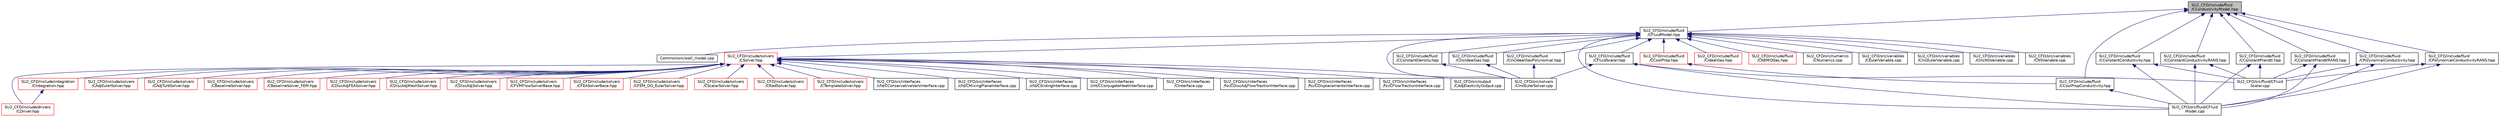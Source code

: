 digraph "SU2_CFD/include/fluid/CConductivityModel.hpp"
{
 // LATEX_PDF_SIZE
  edge [fontname="Helvetica",fontsize="10",labelfontname="Helvetica",labelfontsize="10"];
  node [fontname="Helvetica",fontsize="10",shape=record];
  Node1 [label="SU2_CFD/include/fluid\l/CConductivityModel.hpp",height=0.2,width=0.4,color="black", fillcolor="grey75", style="filled", fontcolor="black",tooltip="Defines an interface class for thermal conductivity models."];
  Node1 -> Node2 [dir="back",color="midnightblue",fontsize="10",style="solid",fontname="Helvetica"];
  Node2 [label="SU2_CFD/include/fluid\l/CFluidModel.hpp",height=0.2,width=0.4,color="black", fillcolor="white", style="filled",URL="$CFluidModel_8hpp.html",tooltip="Defines the main fluid model class for thermophysical properties."];
  Node2 -> Node3 [dir="back",color="midnightblue",fontsize="10",style="solid",fontname="Helvetica"];
  Node3 [label="Common/src/wall_model.cpp",height=0.2,width=0.4,color="black", fillcolor="white", style="filled",URL="$wall__model_8cpp.html",tooltip="File, which contains the implementation for the wall model functions for large eddy simulations."];
  Node2 -> Node4 [dir="back",color="midnightblue",fontsize="10",style="solid",fontname="Helvetica"];
  Node4 [label="SU2_CFD/include/solvers\l/CSolver.hpp",height=0.2,width=0.4,color="red", fillcolor="white", style="filled",URL="$CSolver_8hpp.html",tooltip="Headers of the CSolver class which is inherited by all of the other solvers."];
  Node4 -> Node5 [dir="back",color="midnightblue",fontsize="10",style="solid",fontname="Helvetica"];
  Node5 [label="SU2_CFD/include/integration\l/CIntegration.hpp",height=0.2,width=0.4,color="red", fillcolor="white", style="filled",URL="$CIntegration_8hpp.html",tooltip="Declaration of the main routines to orchestrate space and time integration."];
  Node5 -> Node6 [dir="back",color="midnightblue",fontsize="10",style="solid",fontname="Helvetica"];
  Node6 [label="SU2_CFD/include/drivers\l/CDriver.hpp",height=0.2,width=0.4,color="red", fillcolor="white", style="filled",URL="$CDriver_8hpp.html",tooltip=" "];
  Node4 -> Node6 [dir="back",color="midnightblue",fontsize="10",style="solid",fontname="Helvetica"];
  Node4 -> Node55 [dir="back",color="midnightblue",fontsize="10",style="solid",fontname="Helvetica"];
  Node55 [label="SU2_CFD/include/solvers\l/CAdjEulerSolver.hpp",height=0.2,width=0.4,color="red", fillcolor="white", style="filled",URL="$CAdjEulerSolver_8hpp.html",tooltip="Headers of the CAdjEulerSolver class."];
  Node4 -> Node60 [dir="back",color="midnightblue",fontsize="10",style="solid",fontname="Helvetica"];
  Node60 [label="SU2_CFD/include/solvers\l/CAdjTurbSolver.hpp",height=0.2,width=0.4,color="red", fillcolor="white", style="filled",URL="$CAdjTurbSolver_8hpp.html",tooltip="Headers of the CAdjTurbSolver class."];
  Node4 -> Node62 [dir="back",color="midnightblue",fontsize="10",style="solid",fontname="Helvetica"];
  Node62 [label="SU2_CFD/include/solvers\l/CBaselineSolver.hpp",height=0.2,width=0.4,color="red", fillcolor="white", style="filled",URL="$CBaselineSolver_8hpp.html",tooltip=" "];
  Node4 -> Node69 [dir="back",color="midnightblue",fontsize="10",style="solid",fontname="Helvetica"];
  Node69 [label="SU2_CFD/include/solvers\l/CBaselineSolver_FEM.hpp",height=0.2,width=0.4,color="red", fillcolor="white", style="filled",URL="$CBaselineSolver__FEM_8hpp.html",tooltip=" "];
  Node4 -> Node71 [dir="back",color="midnightblue",fontsize="10",style="solid",fontname="Helvetica"];
  Node71 [label="SU2_CFD/include/solvers\l/CDiscAdjFEASolver.hpp",height=0.2,width=0.4,color="red", fillcolor="white", style="filled",URL="$CDiscAdjFEASolver_8hpp.html",tooltip="Headers of the CDiscAdjFEASolver class."];
  Node4 -> Node73 [dir="back",color="midnightblue",fontsize="10",style="solid",fontname="Helvetica"];
  Node73 [label="SU2_CFD/include/solvers\l/CDiscAdjMeshSolver.hpp",height=0.2,width=0.4,color="red", fillcolor="white", style="filled",URL="$CDiscAdjMeshSolver_8hpp.html",tooltip=" "];
  Node4 -> Node75 [dir="back",color="midnightblue",fontsize="10",style="solid",fontname="Helvetica"];
  Node75 [label="SU2_CFD/include/solvers\l/CDiscAdjSolver.hpp",height=0.2,width=0.4,color="red", fillcolor="white", style="filled",URL="$CDiscAdjSolver_8hpp.html",tooltip="Headers of the CDiscAdjSolver class."];
  Node4 -> Node77 [dir="back",color="midnightblue",fontsize="10",style="solid",fontname="Helvetica"];
  Node77 [label="SU2_CFD/include/solvers\l/CFVMFlowSolverBase.hpp",height=0.2,width=0.4,color="red", fillcolor="white", style="filled",URL="$CFVMFlowSolverBase_8hpp.html",tooltip="Base class template for all FVM flow solvers."];
  Node4 -> Node91 [dir="back",color="midnightblue",fontsize="10",style="solid",fontname="Helvetica"];
  Node91 [label="SU2_CFD/include/solvers\l/CFEASolverBase.hpp",height=0.2,width=0.4,color="red", fillcolor="white", style="filled",URL="$CFEASolverBase_8hpp.html",tooltip=" "];
  Node4 -> Node99 [dir="back",color="midnightblue",fontsize="10",style="solid",fontname="Helvetica"];
  Node99 [label="SU2_CFD/include/solvers\l/CFEM_DG_EulerSolver.hpp",height=0.2,width=0.4,color="red", fillcolor="white", style="filled",URL="$CFEM__DG__EulerSolver_8hpp.html",tooltip="Headers of the CFEM_DG_EulerSolver class."];
  Node4 -> Node103 [dir="back",color="midnightblue",fontsize="10",style="solid",fontname="Helvetica"];
  Node103 [label="SU2_CFD/include/solvers\l/CScalarSolver.hpp",height=0.2,width=0.4,color="red", fillcolor="white", style="filled",URL="$CScalarSolver_8hpp.html",tooltip="Headers of the CScalarSolver class."];
  Node4 -> Node117 [dir="back",color="midnightblue",fontsize="10",style="solid",fontname="Helvetica"];
  Node117 [label="SU2_CFD/include/solvers\l/CRadSolver.hpp",height=0.2,width=0.4,color="red", fillcolor="white", style="filled",URL="$CRadSolver_8hpp.html",tooltip="Declaration and inlines of the class to compute a generic radiation solver."];
  Node4 -> Node121 [dir="back",color="midnightblue",fontsize="10",style="solid",fontname="Helvetica"];
  Node121 [label="SU2_CFD/include/solvers\l/CTemplateSolver.hpp",height=0.2,width=0.4,color="red", fillcolor="white", style="filled",URL="$CTemplateSolver_8hpp.html",tooltip="Headers of the CTemplateSolver class."];
  Node4 -> Node123 [dir="back",color="midnightblue",fontsize="10",style="solid",fontname="Helvetica"];
  Node123 [label="SU2_CFD/src/interfaces\l/cfd/CConservativeVarsInterface.cpp",height=0.2,width=0.4,color="black", fillcolor="white", style="filled",URL="$CConservativeVarsInterface_8cpp.html",tooltip="Declaration and inlines of the class to transfer conservative variables from a generic zone into anot..."];
  Node4 -> Node124 [dir="back",color="midnightblue",fontsize="10",style="solid",fontname="Helvetica"];
  Node124 [label="SU2_CFD/src/interfaces\l/cfd/CMixingPlaneInterface.cpp",height=0.2,width=0.4,color="black", fillcolor="white", style="filled",URL="$CMixingPlaneInterface_8cpp.html",tooltip="Declaration and inlines of the class to transfer average variables needed for MixingPlane computation..."];
  Node4 -> Node125 [dir="back",color="midnightblue",fontsize="10",style="solid",fontname="Helvetica"];
  Node125 [label="SU2_CFD/src/interfaces\l/cfd/CSlidingInterface.cpp",height=0.2,width=0.4,color="black", fillcolor="white", style="filled",URL="$CSlidingInterface_8cpp.html",tooltip="Declaration and inlines of the class to transfer conservative variables from a generic zone into anot..."];
  Node4 -> Node126 [dir="back",color="midnightblue",fontsize="10",style="solid",fontname="Helvetica"];
  Node126 [label="SU2_CFD/src/interfaces\l/cht/CConjugateHeatInterface.cpp",height=0.2,width=0.4,color="black", fillcolor="white", style="filled",URL="$CConjugateHeatInterface_8cpp.html",tooltip="Declaration and inlines of the class to transfer temperature and heatflux density for conjugate heat ..."];
  Node4 -> Node127 [dir="back",color="midnightblue",fontsize="10",style="solid",fontname="Helvetica"];
  Node127 [label="SU2_CFD/src/interfaces\l/CInterface.cpp",height=0.2,width=0.4,color="black", fillcolor="white", style="filled",URL="$CInterface_8cpp.html",tooltip="Main subroutines for MPI transfer of information between zones."];
  Node4 -> Node128 [dir="back",color="midnightblue",fontsize="10",style="solid",fontname="Helvetica"];
  Node128 [label="SU2_CFD/src/interfaces\l/fsi/CDiscAdjFlowTractionInterface.cpp",height=0.2,width=0.4,color="black", fillcolor="white", style="filled",URL="$CDiscAdjFlowTractionInterface_8cpp.html",tooltip="Declaration and inlines of the class to transfer flow tractions from a fluid zone into a structural z..."];
  Node4 -> Node129 [dir="back",color="midnightblue",fontsize="10",style="solid",fontname="Helvetica"];
  Node129 [label="SU2_CFD/src/interfaces\l/fsi/CDisplacementsInterface.cpp",height=0.2,width=0.4,color="black", fillcolor="white", style="filled",URL="$CDisplacementsInterface_8cpp.html",tooltip="Main subroutines for transferring boundary displacements."];
  Node4 -> Node130 [dir="back",color="midnightblue",fontsize="10",style="solid",fontname="Helvetica"];
  Node130 [label="SU2_CFD/src/interfaces\l/fsi/CFlowTractionInterface.cpp",height=0.2,width=0.4,color="black", fillcolor="white", style="filled",URL="$CFlowTractionInterface_8cpp.html",tooltip="Declaration and inlines of the class to transfer flow tractions from a fluid zone into a structural z..."];
  Node4 -> Node131 [dir="back",color="midnightblue",fontsize="10",style="solid",fontname="Helvetica"];
  Node131 [label="SU2_CFD/src/output\l/CAdjElasticityOutput.cpp",height=0.2,width=0.4,color="black", fillcolor="white", style="filled",URL="$CAdjElasticityOutput_8cpp.html",tooltip="Main subroutines for elasticity discrete adjoint output."];
  Node2 -> Node149 [dir="back",color="midnightblue",fontsize="10",style="solid",fontname="Helvetica"];
  Node149 [label="SU2_CFD/include/fluid\l/CConstantDensity.hpp",height=0.2,width=0.4,color="black", fillcolor="white", style="filled",URL="$CConstantDensity_8hpp.html",tooltip="Defines the incompressible constant density model."];
  Node149 -> Node87 [dir="back",color="midnightblue",fontsize="10",style="solid",fontname="Helvetica"];
  Node87 [label="SU2_CFD/src/solvers\l/CIncEulerSolver.cpp",height=0.2,width=0.4,color="black", fillcolor="white", style="filled",URL="$CIncEulerSolver_8cpp.html",tooltip="Main subroutines for solving incompressible flow (Euler, Navier-Stokes, etc.)."];
  Node2 -> Node150 [dir="back",color="midnightblue",fontsize="10",style="solid",fontname="Helvetica"];
  Node150 [label="SU2_CFD/include/fluid\l/CCoolProp.hpp",height=0.2,width=0.4,color="red", fillcolor="white", style="filled",URL="$CCoolProp_8hpp.html",tooltip="Defines the state-of-the-art fluid model from CoolProp library."];
  Node150 -> Node151 [dir="back",color="midnightblue",fontsize="10",style="solid",fontname="Helvetica"];
  Node151 [label="SU2_CFD/include/fluid\l/CCoolPropConductivity.hpp",height=0.2,width=0.4,color="black", fillcolor="white", style="filled",URL="$CCoolPropConductivity_8hpp.html",tooltip="Defines laminar thermal conductivity model from CoolProp."];
  Node151 -> Node152 [dir="back",color="midnightblue",fontsize="10",style="solid",fontname="Helvetica"];
  Node152 [label="SU2_CFD/src/fluid/CFluid\lModel.cpp",height=0.2,width=0.4,color="black", fillcolor="white", style="filled",URL="$CFluidModel_8cpp.html",tooltip="Source of the fluid model base class containing thermo-physical subroutines."];
  Node2 -> Node155 [dir="back",color="midnightblue",fontsize="10",style="solid",fontname="Helvetica"];
  Node155 [label="SU2_CFD/include/fluid\l/CFluidScalar.hpp",height=0.2,width=0.4,color="black", fillcolor="white", style="filled",URL="$CFluidScalar_8hpp.html",tooltip="Defines the multicomponent incompressible Ideal Gas model for mixtures."];
  Node155 -> Node152 [dir="back",color="midnightblue",fontsize="10",style="solid",fontname="Helvetica"];
  Node155 -> Node156 [dir="back",color="midnightblue",fontsize="10",style="solid",fontname="Helvetica"];
  Node156 [label="SU2_CFD/src/fluid/CFluid\lScalar.cpp",height=0.2,width=0.4,color="black", fillcolor="white", style="filled",URL="$CFluidScalar_8cpp.html",tooltip="Defines the multicomponent incompressible Ideal Gas model for mixtures."];
  Node155 -> Node87 [dir="back",color="midnightblue",fontsize="10",style="solid",fontname="Helvetica"];
  Node2 -> Node157 [dir="back",color="midnightblue",fontsize="10",style="solid",fontname="Helvetica"];
  Node157 [label="SU2_CFD/include/fluid\l/CIdealGas.hpp",height=0.2,width=0.4,color="red", fillcolor="white", style="filled",URL="$CIdealGas_8hpp.html",tooltip="Defines the ideal gas model."];
  Node2 -> Node163 [dir="back",color="midnightblue",fontsize="10",style="solid",fontname="Helvetica"];
  Node163 [label="SU2_CFD/include/fluid\l/CIncIdealGas.hpp",height=0.2,width=0.4,color="black", fillcolor="white", style="filled",URL="$CIncIdealGas_8hpp.html",tooltip="Defines the incompressible Ideal Gas model."];
  Node163 -> Node87 [dir="back",color="midnightblue",fontsize="10",style="solid",fontname="Helvetica"];
  Node2 -> Node164 [dir="back",color="midnightblue",fontsize="10",style="solid",fontname="Helvetica"];
  Node164 [label="SU2_CFD/include/fluid\l/CIncIdealGasPolynomial.hpp",height=0.2,width=0.4,color="black", fillcolor="white", style="filled",URL="$CIncIdealGasPolynomial_8hpp.html",tooltip="Defines the incompressible Ideal Gas model with polynomial Cp."];
  Node164 -> Node87 [dir="back",color="midnightblue",fontsize="10",style="solid",fontname="Helvetica"];
  Node2 -> Node165 [dir="back",color="midnightblue",fontsize="10",style="solid",fontname="Helvetica"];
  Node165 [label="SU2_CFD/include/fluid\l/CNEMOGas.hpp",height=0.2,width=0.4,color="red", fillcolor="white", style="filled",URL="$CNEMOGas_8hpp.html",tooltip="Defines the nonequilibrium gas model."];
  Node2 -> Node152 [dir="back",color="midnightblue",fontsize="10",style="solid",fontname="Helvetica"];
  Node2 -> Node194 [dir="back",color="midnightblue",fontsize="10",style="solid",fontname="Helvetica"];
  Node194 [label="SU2_CFD/src/numerics\l/CNumerics.cpp",height=0.2,width=0.4,color="black", fillcolor="white", style="filled",URL="$CNumerics_8cpp.html",tooltip="Implementation of the base for all numerics classes. Contains methods for common tasks,..."];
  Node2 -> Node87 [dir="back",color="midnightblue",fontsize="10",style="solid",fontname="Helvetica"];
  Node2 -> Node195 [dir="back",color="midnightblue",fontsize="10",style="solid",fontname="Helvetica"];
  Node195 [label="SU2_CFD/src/variables\l/CEulerVariable.cpp",height=0.2,width=0.4,color="black", fillcolor="white", style="filled",URL="$CEulerVariable_8cpp.html",tooltip="Definition of the solution fields."];
  Node2 -> Node196 [dir="back",color="midnightblue",fontsize="10",style="solid",fontname="Helvetica"];
  Node196 [label="SU2_CFD/src/variables\l/CIncEulerVariable.cpp",height=0.2,width=0.4,color="black", fillcolor="white", style="filled",URL="$CIncEulerVariable_8cpp.html",tooltip="Definition of the variable classes for incompressible flow."];
  Node2 -> Node197 [dir="back",color="midnightblue",fontsize="10",style="solid",fontname="Helvetica"];
  Node197 [label="SU2_CFD/src/variables\l/CIncNSVariable.cpp",height=0.2,width=0.4,color="black", fillcolor="white", style="filled",URL="$CIncNSVariable_8cpp.html",tooltip="Definition of the variable classes for incompressible flow."];
  Node2 -> Node198 [dir="back",color="midnightblue",fontsize="10",style="solid",fontname="Helvetica"];
  Node198 [label="SU2_CFD/src/variables\l/CNSVariable.cpp",height=0.2,width=0.4,color="black", fillcolor="white", style="filled",URL="$CNSVariable_8cpp.html",tooltip="Definition of the solution fields."];
  Node1 -> Node199 [dir="back",color="midnightblue",fontsize="10",style="solid",fontname="Helvetica"];
  Node199 [label="SU2_CFD/include/fluid\l/CConstantConductivity.hpp",height=0.2,width=0.4,color="black", fillcolor="white", style="filled",URL="$CConstantConductivity_8hpp.html",tooltip="Defines a constant laminar thermal conductivity model."];
  Node199 -> Node152 [dir="back",color="midnightblue",fontsize="10",style="solid",fontname="Helvetica"];
  Node199 -> Node156 [dir="back",color="midnightblue",fontsize="10",style="solid",fontname="Helvetica"];
  Node1 -> Node200 [dir="back",color="midnightblue",fontsize="10",style="solid",fontname="Helvetica"];
  Node200 [label="SU2_CFD/include/fluid\l/CConstantConductivityRANS.hpp",height=0.2,width=0.4,color="black", fillcolor="white", style="filled",URL="$CConstantConductivityRANS_8hpp.html",tooltip="Defines a constant conductivity model for RANS problems."];
  Node200 -> Node152 [dir="back",color="midnightblue",fontsize="10",style="solid",fontname="Helvetica"];
  Node200 -> Node156 [dir="back",color="midnightblue",fontsize="10",style="solid",fontname="Helvetica"];
  Node1 -> Node201 [dir="back",color="midnightblue",fontsize="10",style="solid",fontname="Helvetica"];
  Node201 [label="SU2_CFD/include/fluid\l/CConstantPrandtl.hpp",height=0.2,width=0.4,color="black", fillcolor="white", style="filled",URL="$CConstantPrandtl_8hpp.html",tooltip="Defines a non-constant laminar Prandtl number thermal conductivity model."];
  Node201 -> Node152 [dir="back",color="midnightblue",fontsize="10",style="solid",fontname="Helvetica"];
  Node201 -> Node156 [dir="back",color="midnightblue",fontsize="10",style="solid",fontname="Helvetica"];
  Node1 -> Node202 [dir="back",color="midnightblue",fontsize="10",style="solid",fontname="Helvetica"];
  Node202 [label="SU2_CFD/include/fluid\l/CConstantPrandtlRANS.hpp",height=0.2,width=0.4,color="black", fillcolor="white", style="filled",URL="$CConstantPrandtlRANS_8hpp.html",tooltip="Defines a non-constant effective thermal conductivity for RANS problems using Prandtl numbers."];
  Node202 -> Node152 [dir="back",color="midnightblue",fontsize="10",style="solid",fontname="Helvetica"];
  Node202 -> Node156 [dir="back",color="midnightblue",fontsize="10",style="solid",fontname="Helvetica"];
  Node1 -> Node151 [dir="back",color="midnightblue",fontsize="10",style="solid",fontname="Helvetica"];
  Node1 -> Node203 [dir="back",color="midnightblue",fontsize="10",style="solid",fontname="Helvetica"];
  Node203 [label="SU2_CFD/include/fluid\l/CPolynomialConductivity.hpp",height=0.2,width=0.4,color="black", fillcolor="white", style="filled",URL="$CPolynomialConductivity_8hpp.html",tooltip="Defines a non-constant laminar thermal conductivity using a polynomial function of temperature."];
  Node203 -> Node152 [dir="back",color="midnightblue",fontsize="10",style="solid",fontname="Helvetica"];
  Node203 -> Node156 [dir="back",color="midnightblue",fontsize="10",style="solid",fontname="Helvetica"];
  Node1 -> Node204 [dir="back",color="midnightblue",fontsize="10",style="solid",fontname="Helvetica"];
  Node204 [label="SU2_CFD/include/fluid\l/CPolynomialConductivityRANS.hpp",height=0.2,width=0.4,color="black", fillcolor="white", style="filled",URL="$CPolynomialConductivityRANS_8hpp.html",tooltip="Defines a non-constant thermal conductivity using a polynomial function of temperature for RANS probl..."];
  Node204 -> Node152 [dir="back",color="midnightblue",fontsize="10",style="solid",fontname="Helvetica"];
  Node204 -> Node156 [dir="back",color="midnightblue",fontsize="10",style="solid",fontname="Helvetica"];
}
